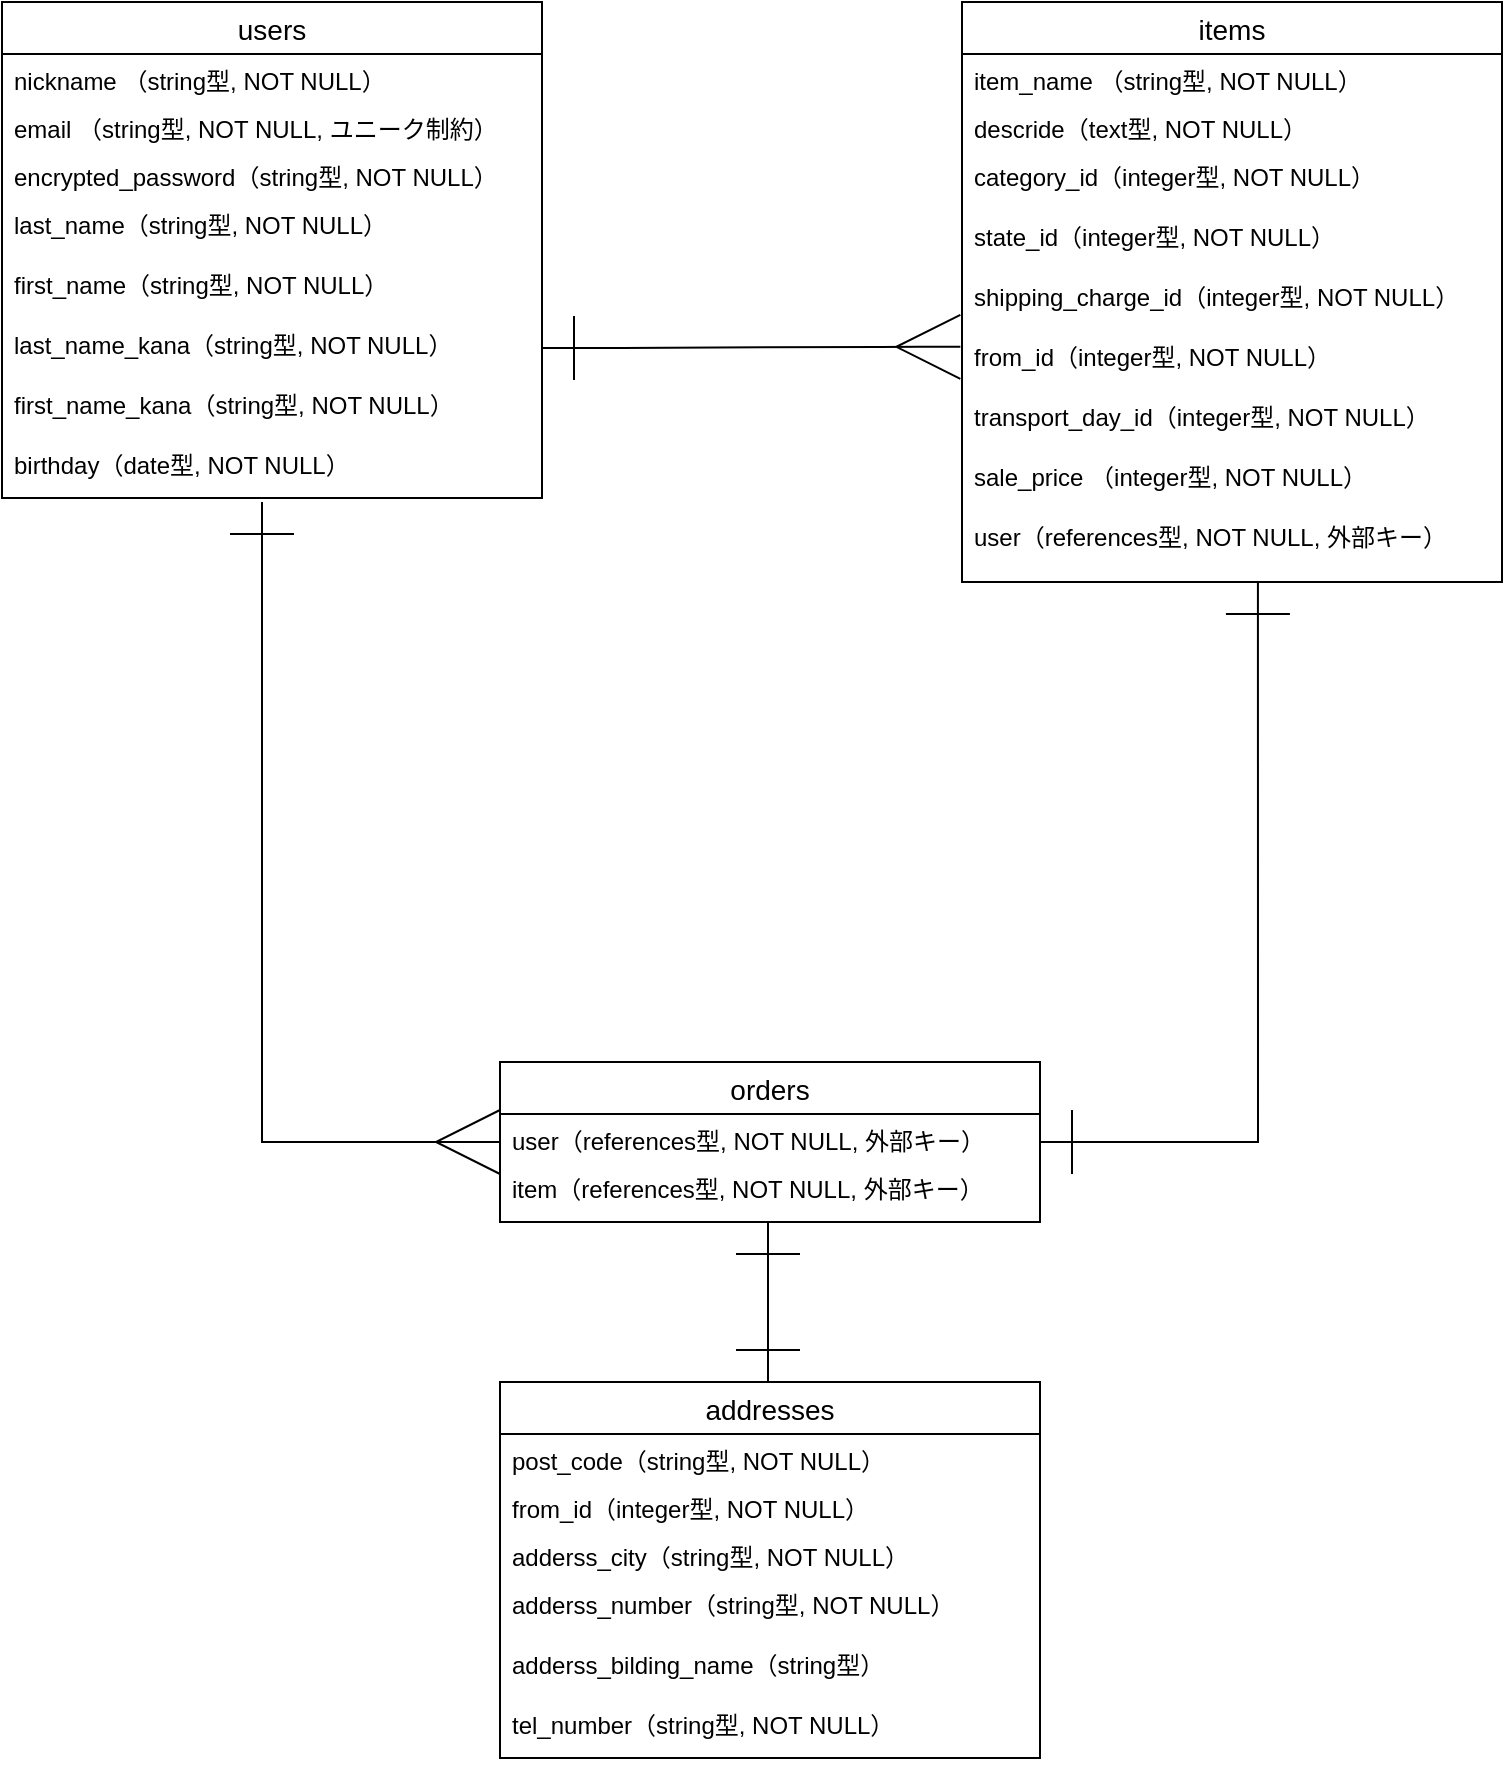 <mxfile>
    <diagram id="3-eshO7ZvmBGoYXDyIdi" name="ページ1">
        <mxGraphModel dx="1386" dy="779" grid="1" gridSize="10" guides="1" tooltips="1" connect="1" arrows="1" fold="1" page="1" pageScale="1" pageWidth="827" pageHeight="1169" math="0" shadow="0">
            <root>
                <mxCell id="0"/>
                <mxCell id="1" parent="0"/>
                <mxCell id="2" value="users" style="swimlane;fontStyle=0;childLayout=stackLayout;horizontal=1;startSize=26;horizontalStack=0;resizeParent=1;resizeParentMax=0;resizeLast=0;collapsible=1;marginBottom=0;align=center;fontSize=14;" parent="1" vertex="1">
                    <mxGeometry x="30" y="30" width="270" height="248" as="geometry"/>
                </mxCell>
                <mxCell id="3" value="nickname （string型, NOT NULL）" style="text;strokeColor=none;fillColor=none;spacingLeft=4;spacingRight=4;overflow=hidden;rotatable=0;points=[[0,0.5],[1,0.5]];portConstraint=eastwest;fontSize=12;" parent="2" vertex="1">
                    <mxGeometry y="26" width="270" height="24" as="geometry"/>
                </mxCell>
                <mxCell id="4" value="email （string型, NOT NULL, ユニーク制約）" style="text;strokeColor=none;fillColor=none;spacingLeft=4;spacingRight=4;overflow=hidden;rotatable=0;points=[[0,0.5],[1,0.5]];portConstraint=eastwest;fontSize=12;" parent="2" vertex="1">
                    <mxGeometry y="50" width="270" height="24" as="geometry"/>
                </mxCell>
                <mxCell id="5" value="encrypted_password（string型, NOT NULL）" style="text;strokeColor=none;fillColor=none;spacingLeft=4;spacingRight=4;overflow=hidden;rotatable=0;points=[[0,0.5],[1,0.5]];portConstraint=eastwest;fontSize=12;" parent="2" vertex="1">
                    <mxGeometry y="74" width="270" height="24" as="geometry"/>
                </mxCell>
                <mxCell id="11" value="last_name（string型, NOT NULL） " style="text;strokeColor=none;fillColor=none;spacingLeft=4;spacingRight=4;overflow=hidden;rotatable=0;points=[[0,0.5],[1,0.5]];portConstraint=eastwest;fontSize=12;" parent="2" vertex="1">
                    <mxGeometry y="98" width="270" height="30" as="geometry"/>
                </mxCell>
                <mxCell id="12" value="first_name（string型, NOT NULL） " style="text;strokeColor=none;fillColor=none;spacingLeft=4;spacingRight=4;overflow=hidden;rotatable=0;points=[[0,0.5],[1,0.5]];portConstraint=eastwest;fontSize=12;" parent="2" vertex="1">
                    <mxGeometry y="128" width="270" height="30" as="geometry"/>
                </mxCell>
                <mxCell id="14" value="last_name_kana（string型, NOT NULL） " style="text;strokeColor=none;fillColor=none;spacingLeft=4;spacingRight=4;overflow=hidden;rotatable=0;points=[[0,0.5],[1,0.5]];portConstraint=eastwest;fontSize=12;" parent="2" vertex="1">
                    <mxGeometry y="158" width="270" height="30" as="geometry"/>
                </mxCell>
                <mxCell id="15" value="first_name_kana（string型, NOT NULL） " style="text;strokeColor=none;fillColor=none;spacingLeft=4;spacingRight=4;overflow=hidden;rotatable=0;points=[[0,0.5],[1,0.5]];portConstraint=eastwest;fontSize=12;" parent="2" vertex="1">
                    <mxGeometry y="188" width="270" height="30" as="geometry"/>
                </mxCell>
                <mxCell id="16" value="birthday（date型, NOT NULL） " style="text;strokeColor=none;fillColor=none;spacingLeft=4;spacingRight=4;overflow=hidden;rotatable=0;points=[[0,0.5],[1,0.5]];portConstraint=eastwest;fontSize=12;" parent="2" vertex="1">
                    <mxGeometry y="218" width="270" height="30" as="geometry"/>
                </mxCell>
                <mxCell id="19" value="items" style="swimlane;fontStyle=0;childLayout=stackLayout;horizontal=1;startSize=26;horizontalStack=0;resizeParent=1;resizeParentMax=0;resizeLast=0;collapsible=1;marginBottom=0;align=center;fontSize=14;" parent="1" vertex="1">
                    <mxGeometry x="510" y="30" width="270" height="290" as="geometry"/>
                </mxCell>
                <mxCell id="21" value="item_name （string型, NOT NULL）" style="text;strokeColor=none;fillColor=none;spacingLeft=4;spacingRight=4;overflow=hidden;rotatable=0;points=[[0,0.5],[1,0.5]];portConstraint=eastwest;fontSize=12;" parent="19" vertex="1">
                    <mxGeometry y="26" width="270" height="24" as="geometry"/>
                </mxCell>
                <mxCell id="22" value="descride（text型, NOT NULL）" style="text;strokeColor=none;fillColor=none;spacingLeft=4;spacingRight=4;overflow=hidden;rotatable=0;points=[[0,0.5],[1,0.5]];portConstraint=eastwest;fontSize=12;" parent="19" vertex="1">
                    <mxGeometry y="50" width="270" height="24" as="geometry"/>
                </mxCell>
                <mxCell id="23" value="category_id（integer型, NOT NULL） " style="text;strokeColor=none;fillColor=none;spacingLeft=4;spacingRight=4;overflow=hidden;rotatable=0;points=[[0,0.5],[1,0.5]];portConstraint=eastwest;fontSize=12;" parent="19" vertex="1">
                    <mxGeometry y="74" width="270" height="30" as="geometry"/>
                </mxCell>
                <mxCell id="24" value="state_id（integer型, NOT NULL） " style="text;strokeColor=none;fillColor=none;spacingLeft=4;spacingRight=4;overflow=hidden;rotatable=0;points=[[0,0.5],[1,0.5]];portConstraint=eastwest;fontSize=12;" parent="19" vertex="1">
                    <mxGeometry y="104" width="270" height="30" as="geometry"/>
                </mxCell>
                <mxCell id="25" value="shipping_charge_id（integer型, NOT NULL） " style="text;strokeColor=none;fillColor=none;spacingLeft=4;spacingRight=4;overflow=hidden;rotatable=0;points=[[0,0.5],[1,0.5]];portConstraint=eastwest;fontSize=12;" parent="19" vertex="1">
                    <mxGeometry y="134" width="270" height="30" as="geometry"/>
                </mxCell>
                <mxCell id="26" value="from_id（integer型, NOT NULL） " style="text;strokeColor=none;fillColor=none;spacingLeft=4;spacingRight=4;overflow=hidden;rotatable=0;points=[[0,0.5],[1,0.5]];portConstraint=eastwest;fontSize=12;" parent="19" vertex="1">
                    <mxGeometry y="164" width="270" height="30" as="geometry"/>
                </mxCell>
                <mxCell id="27" value="transport_day_id（integer型, NOT NULL） " style="text;strokeColor=none;fillColor=none;spacingLeft=4;spacingRight=4;overflow=hidden;rotatable=0;points=[[0,0.5],[1,0.5]];portConstraint=eastwest;fontSize=12;" parent="19" vertex="1">
                    <mxGeometry y="194" width="270" height="30" as="geometry"/>
                </mxCell>
                <mxCell id="28" value="sale_price （integer型, NOT NULL） " style="text;strokeColor=none;fillColor=none;spacingLeft=4;spacingRight=4;overflow=hidden;rotatable=0;points=[[0,0.5],[1,0.5]];portConstraint=eastwest;fontSize=12;" parent="19" vertex="1">
                    <mxGeometry y="224" width="270" height="30" as="geometry"/>
                </mxCell>
                <mxCell id="31" value="user（references型, NOT NULL, 外部キー） " style="text;strokeColor=none;fillColor=none;spacingLeft=4;spacingRight=4;overflow=hidden;rotatable=0;points=[[0,0.5],[1,0.5]];portConstraint=eastwest;fontSize=12;" parent="19" vertex="1">
                    <mxGeometry y="254" width="270" height="36" as="geometry"/>
                </mxCell>
                <mxCell id="30" value="" style="edgeStyle=entityRelationEdgeStyle;fontSize=12;html=1;endArrow=ERmany;exitX=1;exitY=0.5;exitDx=0;exitDy=0;entryX=-0.003;entryY=0.28;entryDx=0;entryDy=0;entryPerimeter=0;endFill=0;startArrow=ERone;startFill=0;endSize=30;startSize=30;" parent="1" source="14" target="26" edge="1">
                    <mxGeometry width="100" height="100" relative="1" as="geometry">
                        <mxPoint x="380" y="270" as="sourcePoint"/>
                        <mxPoint x="480" y="170" as="targetPoint"/>
                    </mxGeometry>
                </mxCell>
                <mxCell id="33" value="orders" style="swimlane;fontStyle=0;childLayout=stackLayout;horizontal=1;startSize=26;horizontalStack=0;resizeParent=1;resizeParentMax=0;resizeLast=0;collapsible=1;marginBottom=0;align=center;fontSize=14;" parent="1" vertex="1">
                    <mxGeometry x="279" y="560" width="270" height="80" as="geometry"/>
                </mxCell>
                <mxCell id="35" value="user（references型, NOT NULL, 外部キー） " style="text;strokeColor=none;fillColor=none;spacingLeft=4;spacingRight=4;overflow=hidden;rotatable=0;points=[[0,0.5],[1,0.5]];portConstraint=eastwest;fontSize=12;" parent="33" vertex="1">
                    <mxGeometry y="26" width="270" height="24" as="geometry"/>
                </mxCell>
                <mxCell id="39" value="item（references型, NOT NULL, 外部キー） " style="text;strokeColor=none;fillColor=none;spacingLeft=4;spacingRight=4;overflow=hidden;rotatable=0;points=[[0,0.5],[1,0.5]];portConstraint=eastwest;fontSize=12;" parent="33" vertex="1">
                    <mxGeometry y="50" width="270" height="30" as="geometry"/>
                </mxCell>
                <mxCell id="45" value="" style="edgeStyle=orthogonalEdgeStyle;fontSize=12;html=1;endArrow=ERmany;rounded=0;startSize=30;startArrow=ERone;startFill=0;endFill=0;endSize=30;" parent="1" edge="1">
                    <mxGeometry width="100" height="100" relative="1" as="geometry">
                        <mxPoint x="160" y="280" as="sourcePoint"/>
                        <mxPoint x="279" y="600" as="targetPoint"/>
                        <Array as="points">
                            <mxPoint x="160" y="600"/>
                        </Array>
                    </mxGeometry>
                </mxCell>
                <mxCell id="47" value="" style="edgeStyle=orthogonalEdgeStyle;fontSize=12;html=1;endArrow=ERone;endFill=0;rounded=0;startSize=30;startArrow=ERone;startFill=0;entryX=0.548;entryY=1;entryDx=0;entryDy=0;entryPerimeter=0;endSize=30;" parent="1" target="31" edge="1">
                    <mxGeometry width="100" height="100" relative="1" as="geometry">
                        <mxPoint x="549" y="600" as="sourcePoint"/>
                        <mxPoint x="700" y="320" as="targetPoint"/>
                        <Array as="points">
                            <mxPoint x="658" y="600"/>
                        </Array>
                    </mxGeometry>
                </mxCell>
                <mxCell id="49" value="addresses" style="swimlane;fontStyle=0;childLayout=stackLayout;horizontal=1;startSize=26;horizontalStack=0;resizeParent=1;resizeParentMax=0;resizeLast=0;collapsible=1;marginBottom=0;align=center;fontSize=14;" parent="1" vertex="1">
                    <mxGeometry x="279" y="720" width="270" height="188" as="geometry"/>
                </mxCell>
                <mxCell id="50" value="post_code（string型, NOT NULL）" style="text;strokeColor=none;fillColor=none;spacingLeft=4;spacingRight=4;overflow=hidden;rotatable=0;points=[[0,0.5],[1,0.5]];portConstraint=eastwest;fontSize=12;" parent="49" vertex="1">
                    <mxGeometry y="26" width="270" height="24" as="geometry"/>
                </mxCell>
                <mxCell id="51" value="from_id（integer型, NOT NULL） " style="text;strokeColor=none;fillColor=none;spacingLeft=4;spacingRight=4;overflow=hidden;rotatable=0;points=[[0,0.5],[1,0.5]];portConstraint=eastwest;fontSize=12;" parent="49" vertex="1">
                    <mxGeometry y="50" width="270" height="24" as="geometry"/>
                </mxCell>
                <mxCell id="52" value="adderss_city（string型, NOT NULL）" style="text;strokeColor=none;fillColor=none;spacingLeft=4;spacingRight=4;overflow=hidden;rotatable=0;points=[[0,0.5],[1,0.5]];portConstraint=eastwest;fontSize=12;" parent="49" vertex="1">
                    <mxGeometry y="74" width="270" height="24" as="geometry"/>
                </mxCell>
                <mxCell id="53" value="adderss_number（string型, NOT NULL）" style="text;strokeColor=none;fillColor=none;spacingLeft=4;spacingRight=4;overflow=hidden;rotatable=0;points=[[0,0.5],[1,0.5]];portConstraint=eastwest;fontSize=12;" parent="49" vertex="1">
                    <mxGeometry y="98" width="270" height="30" as="geometry"/>
                </mxCell>
                <mxCell id="54" value="adderss_bilding_name（string型）" style="text;strokeColor=none;fillColor=none;spacingLeft=4;spacingRight=4;overflow=hidden;rotatable=0;points=[[0,0.5],[1,0.5]];portConstraint=eastwest;fontSize=12;" parent="49" vertex="1">
                    <mxGeometry y="128" width="270" height="30" as="geometry"/>
                </mxCell>
                <mxCell id="55" value="tel_number（string型, NOT NULL） " style="text;strokeColor=none;fillColor=none;spacingLeft=4;spacingRight=4;overflow=hidden;rotatable=0;points=[[0,0.5],[1,0.5]];portConstraint=eastwest;fontSize=12;" parent="49" vertex="1">
                    <mxGeometry y="158" width="270" height="30" as="geometry"/>
                </mxCell>
                <mxCell id="60" value="" style="edgeStyle=orthogonalEdgeStyle;fontSize=12;html=1;endArrow=ERone;endFill=0;rounded=0;startSize=30;startArrow=ERone;startFill=0;endSize=30;" parent="1" edge="1">
                    <mxGeometry width="100" height="100" relative="1" as="geometry">
                        <mxPoint x="413" y="720" as="sourcePoint"/>
                        <mxPoint x="413" y="640" as="targetPoint"/>
                        <Array as="points">
                            <mxPoint x="413" y="690"/>
                        </Array>
                    </mxGeometry>
                </mxCell>
            </root>
        </mxGraphModel>
    </diagram>
</mxfile>